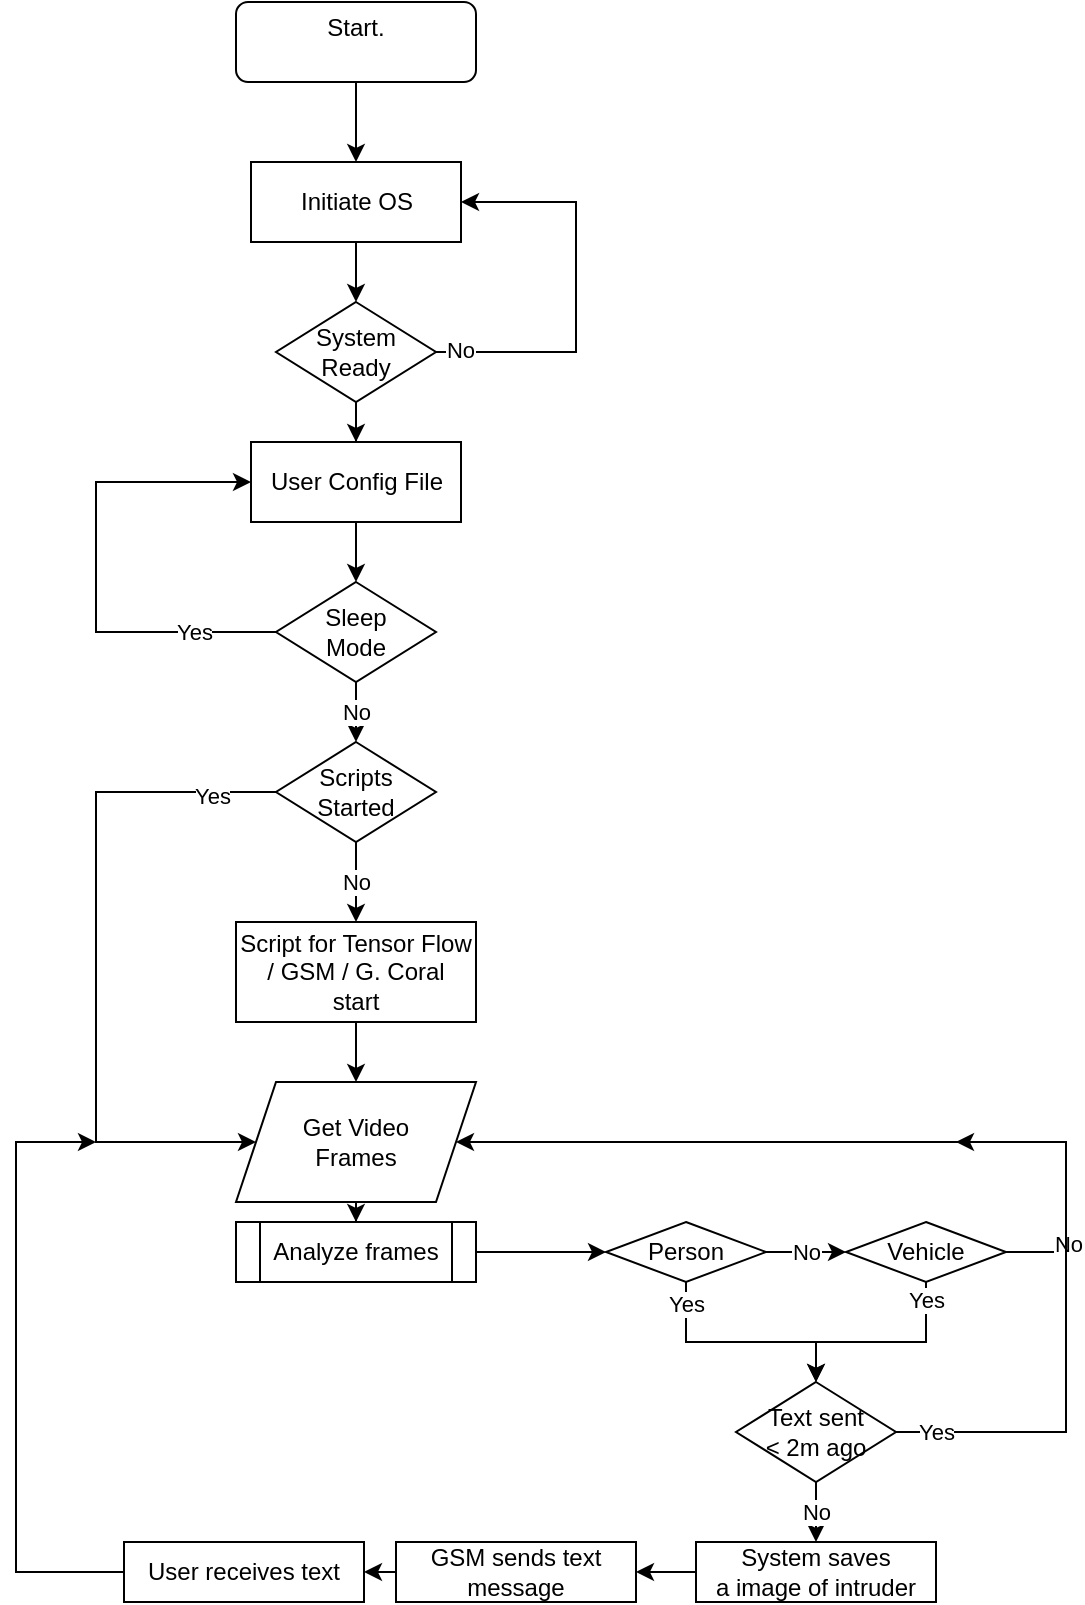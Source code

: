 <mxfile version="15.1.4" type="device"><diagram id="C5RBs43oDa-KdzZeNtuy" name="Page-1"><mxGraphModel dx="1422" dy="905" grid="1" gridSize="10" guides="1" tooltips="1" connect="1" arrows="1" fold="1" page="1" pageScale="1" pageWidth="827" pageHeight="1169" math="0" shadow="0"><root><mxCell id="WIyWlLk6GJQsqaUBKTNV-0"/><mxCell id="WIyWlLk6GJQsqaUBKTNV-1" parent="WIyWlLk6GJQsqaUBKTNV-0"/><mxCell id="DIovU1u3mfQVC497haBM-70" style="edgeStyle=orthogonalEdgeStyle;rounded=0;orthogonalLoop=1;jettySize=auto;html=1;exitX=0.5;exitY=1;exitDx=0;exitDy=0;entryX=0.5;entryY=0;entryDx=0;entryDy=0;" parent="WIyWlLk6GJQsqaUBKTNV-1" source="WIyWlLk6GJQsqaUBKTNV-3" target="DIovU1u3mfQVC497haBM-0" edge="1"><mxGeometry relative="1" as="geometry"/></mxCell><mxCell id="WIyWlLk6GJQsqaUBKTNV-3" value="&lt;div&gt;Start.&lt;/div&gt;&lt;div&gt;&lt;br&gt;&lt;/div&gt;" style="rounded=1;whiteSpace=wrap;html=1;fontSize=12;glass=0;strokeWidth=1;shadow=0;" parent="WIyWlLk6GJQsqaUBKTNV-1" vertex="1"><mxGeometry x="350" width="120" height="40" as="geometry"/></mxCell><mxCell id="DIovU1u3mfQVC497haBM-79" style="edgeStyle=orthogonalEdgeStyle;rounded=0;orthogonalLoop=1;jettySize=auto;html=1;exitX=0.5;exitY=1;exitDx=0;exitDy=0;entryX=0.5;entryY=0;entryDx=0;entryDy=0;" parent="WIyWlLk6GJQsqaUBKTNV-1" source="DIovU1u3mfQVC497haBM-0" target="DIovU1u3mfQVC497haBM-1" edge="1"><mxGeometry relative="1" as="geometry"/></mxCell><mxCell id="DIovU1u3mfQVC497haBM-0" value="Initiate OS" style="rounded=0;whiteSpace=wrap;html=1;" parent="WIyWlLk6GJQsqaUBKTNV-1" vertex="1"><mxGeometry x="357.5" y="80" width="105" height="40" as="geometry"/></mxCell><mxCell id="DIovU1u3mfQVC497haBM-77" style="edgeStyle=orthogonalEdgeStyle;rounded=0;orthogonalLoop=1;jettySize=auto;html=1;exitX=1;exitY=0.5;exitDx=0;exitDy=0;entryX=1;entryY=0.5;entryDx=0;entryDy=0;" parent="WIyWlLk6GJQsqaUBKTNV-1" source="DIovU1u3mfQVC497haBM-1" target="DIovU1u3mfQVC497haBM-0" edge="1"><mxGeometry relative="1" as="geometry"><mxPoint x="480" y="110" as="targetPoint"/><Array as="points"><mxPoint x="520" y="175"/><mxPoint x="520" y="100"/></Array></mxGeometry></mxCell><mxCell id="DIovU1u3mfQVC497haBM-78" value="&lt;div&gt;No&lt;/div&gt;" style="edgeLabel;html=1;align=center;verticalAlign=middle;resizable=0;points=[];" parent="DIovU1u3mfQVC497haBM-77" vertex="1" connectable="0"><mxGeometry x="-0.882" y="1" relative="1" as="geometry"><mxPoint as="offset"/></mxGeometry></mxCell><mxCell id="DIovU1u3mfQVC497haBM-82" style="edgeStyle=orthogonalEdgeStyle;rounded=0;orthogonalLoop=1;jettySize=auto;html=1;exitX=0.5;exitY=1;exitDx=0;exitDy=0;" parent="WIyWlLk6GJQsqaUBKTNV-1" source="DIovU1u3mfQVC497haBM-1" target="DIovU1u3mfQVC497haBM-81" edge="1"><mxGeometry relative="1" as="geometry"/></mxCell><mxCell id="DIovU1u3mfQVC497haBM-1" value="System Ready" style="rhombus;whiteSpace=wrap;html=1;rounded=0;" parent="WIyWlLk6GJQsqaUBKTNV-1" vertex="1"><mxGeometry x="370" y="150" width="80" height="50" as="geometry"/></mxCell><mxCell id="DIovU1u3mfQVC497haBM-63" style="edgeStyle=orthogonalEdgeStyle;rounded=0;orthogonalLoop=1;jettySize=auto;html=1;exitX=0.5;exitY=1;exitDx=0;exitDy=0;" parent="WIyWlLk6GJQsqaUBKTNV-1" source="DIovU1u3mfQVC497haBM-5" edge="1"><mxGeometry relative="1" as="geometry"><mxPoint x="374.857" y="499.857" as="targetPoint"/></mxGeometry></mxCell><mxCell id="DIovU1u3mfQVC497haBM-93" style="edgeStyle=orthogonalEdgeStyle;rounded=0;orthogonalLoop=1;jettySize=auto;html=1;exitX=0.5;exitY=1;exitDx=0;exitDy=0;" parent="WIyWlLk6GJQsqaUBKTNV-1" source="DIovU1u3mfQVC497haBM-5" target="DIovU1u3mfQVC497haBM-34" edge="1"><mxGeometry relative="1" as="geometry"/></mxCell><mxCell id="DIovU1u3mfQVC497haBM-5" value="&lt;div&gt;Script for Tensor Flow / GSM / G. Coral&lt;/div&gt;start" style="rounded=0;whiteSpace=wrap;html=1;" parent="WIyWlLk6GJQsqaUBKTNV-1" vertex="1"><mxGeometry x="350" y="460" width="120" height="50" as="geometry"/></mxCell><mxCell id="DIovU1u3mfQVC497haBM-33" value="" style="edgeStyle=orthogonalEdgeStyle;rounded=0;orthogonalLoop=1;jettySize=auto;html=1;" parent="WIyWlLk6GJQsqaUBKTNV-1" source="DIovU1u3mfQVC497haBM-34" target="DIovU1u3mfQVC497haBM-36" edge="1"><mxGeometry relative="1" as="geometry"/></mxCell><mxCell id="DIovU1u3mfQVC497haBM-34" value="&lt;div&gt;Get Video&lt;/div&gt;&lt;div&gt;Frames&lt;/div&gt;" style="shape=parallelogram;perimeter=parallelogramPerimeter;whiteSpace=wrap;html=1;fixedSize=1;rounded=0;" parent="WIyWlLk6GJQsqaUBKTNV-1" vertex="1"><mxGeometry x="350" y="540" width="120" height="60" as="geometry"/></mxCell><mxCell id="DIovU1u3mfQVC497haBM-64" style="edgeStyle=orthogonalEdgeStyle;rounded=0;orthogonalLoop=1;jettySize=auto;html=1;exitX=1;exitY=0.5;exitDx=0;exitDy=0;entryX=0;entryY=0.5;entryDx=0;entryDy=0;" parent="WIyWlLk6GJQsqaUBKTNV-1" source="DIovU1u3mfQVC497haBM-36" target="DIovU1u3mfQVC497haBM-40" edge="1"><mxGeometry relative="1" as="geometry"/></mxCell><mxCell id="DIovU1u3mfQVC497haBM-36" value="Analyze frames" style="shape=process;whiteSpace=wrap;html=1;backgroundOutline=1;rounded=0;" parent="WIyWlLk6GJQsqaUBKTNV-1" vertex="1"><mxGeometry x="350" y="610" width="120" height="30" as="geometry"/></mxCell><mxCell id="DIovU1u3mfQVC497haBM-38" value="" style="edgeStyle=orthogonalEdgeStyle;rounded=0;orthogonalLoop=1;jettySize=auto;html=1;exitX=0.5;exitY=1;exitDx=0;exitDy=0;entryX=0.5;entryY=0;entryDx=0;entryDy=0;" parent="WIyWlLk6GJQsqaUBKTNV-1" source="DIovU1u3mfQVC497haBM-40" target="DIovU1u3mfQVC497haBM-50" edge="1"><mxGeometry relative="1" as="geometry"><mxPoint x="625" y="800" as="targetPoint"/><Array as="points"><mxPoint x="575" y="670"/><mxPoint x="640" y="670"/></Array></mxGeometry></mxCell><mxCell id="DIovU1u3mfQVC497haBM-39" value="&lt;div&gt;Yes&lt;/div&gt;" style="edgeLabel;html=1;align=center;verticalAlign=middle;resizable=0;points=[];" parent="DIovU1u3mfQVC497haBM-38" vertex="1" connectable="0"><mxGeometry x="-0.818" relative="1" as="geometry"><mxPoint as="offset"/></mxGeometry></mxCell><mxCell id="DIovU1u3mfQVC497haBM-65" value="No" style="edgeStyle=orthogonalEdgeStyle;rounded=0;orthogonalLoop=1;jettySize=auto;html=1;exitX=1;exitY=0.5;exitDx=0;exitDy=0;entryX=0;entryY=0.5;entryDx=0;entryDy=0;" parent="WIyWlLk6GJQsqaUBKTNV-1" source="DIovU1u3mfQVC497haBM-40" target="DIovU1u3mfQVC497haBM-45" edge="1"><mxGeometry relative="1" as="geometry"/></mxCell><mxCell id="DIovU1u3mfQVC497haBM-40" value="Person" style="rhombus;whiteSpace=wrap;html=1;rounded=0;" parent="WIyWlLk6GJQsqaUBKTNV-1" vertex="1"><mxGeometry x="535" y="610" width="80" height="30" as="geometry"/></mxCell><mxCell id="DIovU1u3mfQVC497haBM-41" value="" style="edgeStyle=orthogonalEdgeStyle;rounded=0;orthogonalLoop=1;jettySize=auto;html=1;entryX=1;entryY=0.5;entryDx=0;entryDy=0;exitX=1;exitY=0.5;exitDx=0;exitDy=0;" parent="WIyWlLk6GJQsqaUBKTNV-1" source="DIovU1u3mfQVC497haBM-45" target="DIovU1u3mfQVC497haBM-34" edge="1"><mxGeometry relative="1" as="geometry"><mxPoint x="435" y="590" as="targetPoint"/><Array as="points"><mxPoint x="765" y="625"/><mxPoint x="765" y="570"/></Array></mxGeometry></mxCell><mxCell id="DIovU1u3mfQVC497haBM-42" value="&lt;div&gt;No&lt;/div&gt;" style="edgeLabel;html=1;align=center;verticalAlign=middle;resizable=0;points=[];" parent="DIovU1u3mfQVC497haBM-41" vertex="1" connectable="0"><mxGeometry x="-0.824" y="-1" relative="1" as="geometry"><mxPoint as="offset"/></mxGeometry></mxCell><mxCell id="DIovU1u3mfQVC497haBM-43" value="" style="edgeStyle=orthogonalEdgeStyle;rounded=0;orthogonalLoop=1;jettySize=auto;html=1;" parent="WIyWlLk6GJQsqaUBKTNV-1" source="DIovU1u3mfQVC497haBM-45" target="DIovU1u3mfQVC497haBM-50" edge="1"><mxGeometry relative="1" as="geometry"><mxPoint x="625" y="800" as="targetPoint"/><Array as="points"><mxPoint x="695" y="670"/><mxPoint x="640" y="670"/></Array></mxGeometry></mxCell><mxCell id="DIovU1u3mfQVC497haBM-44" value="&lt;div&gt;Yes&lt;/div&gt;" style="edgeLabel;html=1;align=center;verticalAlign=middle;resizable=0;points=[];" parent="DIovU1u3mfQVC497haBM-43" vertex="1" connectable="0"><mxGeometry x="-0.829" relative="1" as="geometry"><mxPoint as="offset"/></mxGeometry></mxCell><mxCell id="DIovU1u3mfQVC497haBM-45" value="&lt;div&gt;Vehicle&lt;/div&gt;" style="rhombus;whiteSpace=wrap;html=1;rounded=0;" parent="WIyWlLk6GJQsqaUBKTNV-1" vertex="1"><mxGeometry x="655" y="610" width="80" height="30" as="geometry"/></mxCell><mxCell id="DIovU1u3mfQVC497haBM-46" style="edgeStyle=orthogonalEdgeStyle;rounded=0;orthogonalLoop=1;jettySize=auto;html=1;exitX=1;exitY=0.5;exitDx=0;exitDy=0;" parent="WIyWlLk6GJQsqaUBKTNV-1" source="DIovU1u3mfQVC497haBM-50" edge="1"><mxGeometry relative="1" as="geometry"><mxPoint x="710" y="570" as="targetPoint"/><Array as="points"><mxPoint x="765" y="715"/><mxPoint x="765" y="570"/><mxPoint x="725" y="570"/></Array></mxGeometry></mxCell><mxCell id="DIovU1u3mfQVC497haBM-94" value="Yes" style="edgeLabel;html=1;align=center;verticalAlign=middle;resizable=0;points=[];" parent="DIovU1u3mfQVC497haBM-46" vertex="1" connectable="0"><mxGeometry x="-0.864" relative="1" as="geometry"><mxPoint as="offset"/></mxGeometry></mxCell><mxCell id="DIovU1u3mfQVC497haBM-96" value="No" style="edgeStyle=orthogonalEdgeStyle;rounded=0;orthogonalLoop=1;jettySize=auto;html=1;" parent="WIyWlLk6GJQsqaUBKTNV-1" source="DIovU1u3mfQVC497haBM-50" target="DIovU1u3mfQVC497haBM-95" edge="1"><mxGeometry relative="1" as="geometry"/></mxCell><mxCell id="DIovU1u3mfQVC497haBM-50" value="&lt;div&gt;Text sent &lt;br&gt;&lt;/div&gt;&lt;div&gt;&amp;lt; 2m ago&lt;br&gt;&lt;/div&gt;" style="rhombus;whiteSpace=wrap;html=1;" parent="WIyWlLk6GJQsqaUBKTNV-1" vertex="1"><mxGeometry x="600" y="690" width="80" height="50" as="geometry"/></mxCell><mxCell id="DIovU1u3mfQVC497haBM-85" style="edgeStyle=orthogonalEdgeStyle;rounded=0;orthogonalLoop=1;jettySize=auto;html=1;exitX=0.5;exitY=1;exitDx=0;exitDy=0;entryX=0.5;entryY=0;entryDx=0;entryDy=0;" parent="WIyWlLk6GJQsqaUBKTNV-1" source="DIovU1u3mfQVC497haBM-81" target="DIovU1u3mfQVC497haBM-84" edge="1"><mxGeometry relative="1" as="geometry"/></mxCell><mxCell id="DIovU1u3mfQVC497haBM-81" value="User Config File" style="rounded=0;whiteSpace=wrap;html=1;" parent="WIyWlLk6GJQsqaUBKTNV-1" vertex="1"><mxGeometry x="357.5" y="220" width="105" height="40" as="geometry"/></mxCell><mxCell id="DIovU1u3mfQVC497haBM-87" value="No" style="edgeStyle=orthogonalEdgeStyle;rounded=0;orthogonalLoop=1;jettySize=auto;html=1;exitX=0.5;exitY=1;exitDx=0;exitDy=0;entryX=0.5;entryY=0;entryDx=0;entryDy=0;" parent="WIyWlLk6GJQsqaUBKTNV-1" source="DIovU1u3mfQVC497haBM-84" target="DIovU1u3mfQVC497haBM-86" edge="1"><mxGeometry relative="1" as="geometry"/></mxCell><mxCell id="DIovU1u3mfQVC497haBM-88" style="edgeStyle=orthogonalEdgeStyle;rounded=0;orthogonalLoop=1;jettySize=auto;html=1;exitX=0;exitY=0.5;exitDx=0;exitDy=0;entryX=0;entryY=0.5;entryDx=0;entryDy=0;" parent="WIyWlLk6GJQsqaUBKTNV-1" source="DIovU1u3mfQVC497haBM-84" target="DIovU1u3mfQVC497haBM-81" edge="1"><mxGeometry relative="1" as="geometry"><mxPoint x="260" y="240" as="targetPoint"/><Array as="points"><mxPoint x="280" y="315"/><mxPoint x="280" y="240"/></Array></mxGeometry></mxCell><mxCell id="DIovU1u3mfQVC497haBM-89" value="Yes" style="edgeLabel;html=1;align=center;verticalAlign=middle;resizable=0;points=[];" parent="DIovU1u3mfQVC497haBM-88" vertex="1" connectable="0"><mxGeometry x="-0.662" relative="1" as="geometry"><mxPoint as="offset"/></mxGeometry></mxCell><mxCell id="DIovU1u3mfQVC497haBM-84" value="&lt;div&gt;Sleep&lt;/div&gt;&lt;div&gt;Mode&lt;br&gt;&lt;/div&gt;" style="rhombus;whiteSpace=wrap;html=1;rounded=0;" parent="WIyWlLk6GJQsqaUBKTNV-1" vertex="1"><mxGeometry x="370" y="290" width="80" height="50" as="geometry"/></mxCell><mxCell id="DIovU1u3mfQVC497haBM-90" style="edgeStyle=orthogonalEdgeStyle;rounded=0;orthogonalLoop=1;jettySize=auto;html=1;exitX=0;exitY=0.5;exitDx=0;exitDy=0;entryX=0;entryY=0.5;entryDx=0;entryDy=0;" parent="WIyWlLk6GJQsqaUBKTNV-1" source="DIovU1u3mfQVC497haBM-86" target="DIovU1u3mfQVC497haBM-34" edge="1"><mxGeometry relative="1" as="geometry"><mxPoint x="90" y="560" as="targetPoint"/><Array as="points"><mxPoint x="280" y="395"/><mxPoint x="280" y="570"/></Array></mxGeometry></mxCell><mxCell id="DIovU1u3mfQVC497haBM-92" value="Yes" style="edgeLabel;html=1;align=center;verticalAlign=middle;resizable=0;points=[];" parent="DIovU1u3mfQVC497haBM-90" vertex="1" connectable="0"><mxGeometry x="-0.815" y="2" relative="1" as="geometry"><mxPoint as="offset"/></mxGeometry></mxCell><mxCell id="DIovU1u3mfQVC497haBM-91" value="No" style="edgeStyle=orthogonalEdgeStyle;rounded=0;orthogonalLoop=1;jettySize=auto;html=1;exitX=0.5;exitY=1;exitDx=0;exitDy=0;entryX=0.5;entryY=0;entryDx=0;entryDy=0;" parent="WIyWlLk6GJQsqaUBKTNV-1" source="DIovU1u3mfQVC497haBM-86" target="DIovU1u3mfQVC497haBM-5" edge="1"><mxGeometry relative="1" as="geometry"/></mxCell><mxCell id="DIovU1u3mfQVC497haBM-86" value="&lt;div&gt;Scripts&lt;/div&gt;&lt;div&gt;Started&lt;br&gt;&lt;/div&gt;" style="rhombus;whiteSpace=wrap;html=1;rounded=0;" parent="WIyWlLk6GJQsqaUBKTNV-1" vertex="1"><mxGeometry x="370" y="370" width="80" height="50" as="geometry"/></mxCell><mxCell id="DIovU1u3mfQVC497haBM-98" style="edgeStyle=orthogonalEdgeStyle;rounded=0;orthogonalLoop=1;jettySize=auto;html=1;exitX=0;exitY=0.5;exitDx=0;exitDy=0;entryX=1;entryY=0.5;entryDx=0;entryDy=0;" parent="WIyWlLk6GJQsqaUBKTNV-1" source="DIovU1u3mfQVC497haBM-95" target="DIovU1u3mfQVC497haBM-97" edge="1"><mxGeometry relative="1" as="geometry"/></mxCell><mxCell id="DIovU1u3mfQVC497haBM-95" value="&lt;div&gt;System saves &lt;br&gt;&lt;/div&gt;&lt;div&gt;a image of intruder&lt;br&gt;&lt;/div&gt;" style="whiteSpace=wrap;html=1;" parent="WIyWlLk6GJQsqaUBKTNV-1" vertex="1"><mxGeometry x="580" y="770" width="120" height="30" as="geometry"/></mxCell><mxCell id="DIovU1u3mfQVC497haBM-103" style="edgeStyle=orthogonalEdgeStyle;rounded=0;orthogonalLoop=1;jettySize=auto;html=1;exitX=0;exitY=0.5;exitDx=0;exitDy=0;entryX=1;entryY=0.5;entryDx=0;entryDy=0;" parent="WIyWlLk6GJQsqaUBKTNV-1" source="DIovU1u3mfQVC497haBM-97" target="DIovU1u3mfQVC497haBM-101" edge="1"><mxGeometry relative="1" as="geometry"/></mxCell><mxCell id="DIovU1u3mfQVC497haBM-97" value="&lt;div&gt;GSM sends text message&lt;/div&gt;" style="whiteSpace=wrap;html=1;" parent="WIyWlLk6GJQsqaUBKTNV-1" vertex="1"><mxGeometry x="430" y="770" width="120" height="30" as="geometry"/></mxCell><mxCell id="DIovU1u3mfQVC497haBM-102" style="edgeStyle=orthogonalEdgeStyle;rounded=0;orthogonalLoop=1;jettySize=auto;html=1;exitX=0;exitY=0.5;exitDx=0;exitDy=0;" parent="WIyWlLk6GJQsqaUBKTNV-1" source="DIovU1u3mfQVC497haBM-101" edge="1"><mxGeometry relative="1" as="geometry"><mxPoint x="280" y="570" as="targetPoint"/><Array as="points"><mxPoint x="240" y="785"/><mxPoint x="240" y="570"/></Array></mxGeometry></mxCell><mxCell id="DIovU1u3mfQVC497haBM-101" value="&lt;div&gt;User receives text&lt;br&gt;&lt;/div&gt;" style="whiteSpace=wrap;html=1;" parent="WIyWlLk6GJQsqaUBKTNV-1" vertex="1"><mxGeometry x="294" y="770" width="120" height="30" as="geometry"/></mxCell></root></mxGraphModel></diagram></mxfile>